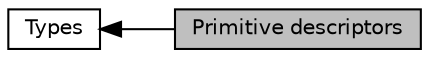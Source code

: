 digraph "Primitive descriptors"
{
  edge [fontname="Helvetica",fontsize="10",labelfontname="Helvetica",labelfontsize="10"];
  node [fontname="Helvetica",fontsize="10",shape=record];
  rankdir=LR;
  Node1 [label="Types",height=0.2,width=0.4,color="black", fillcolor="white", style="filled",URL="$group__c__api__types.html"];
  Node0 [label="Primitive descriptors",height=0.2,width=0.4,color="black", fillcolor="grey75", style="filled", fontcolor="black"];
  Node1->Node0 [shape=plaintext, dir="back", style="solid"];
}
